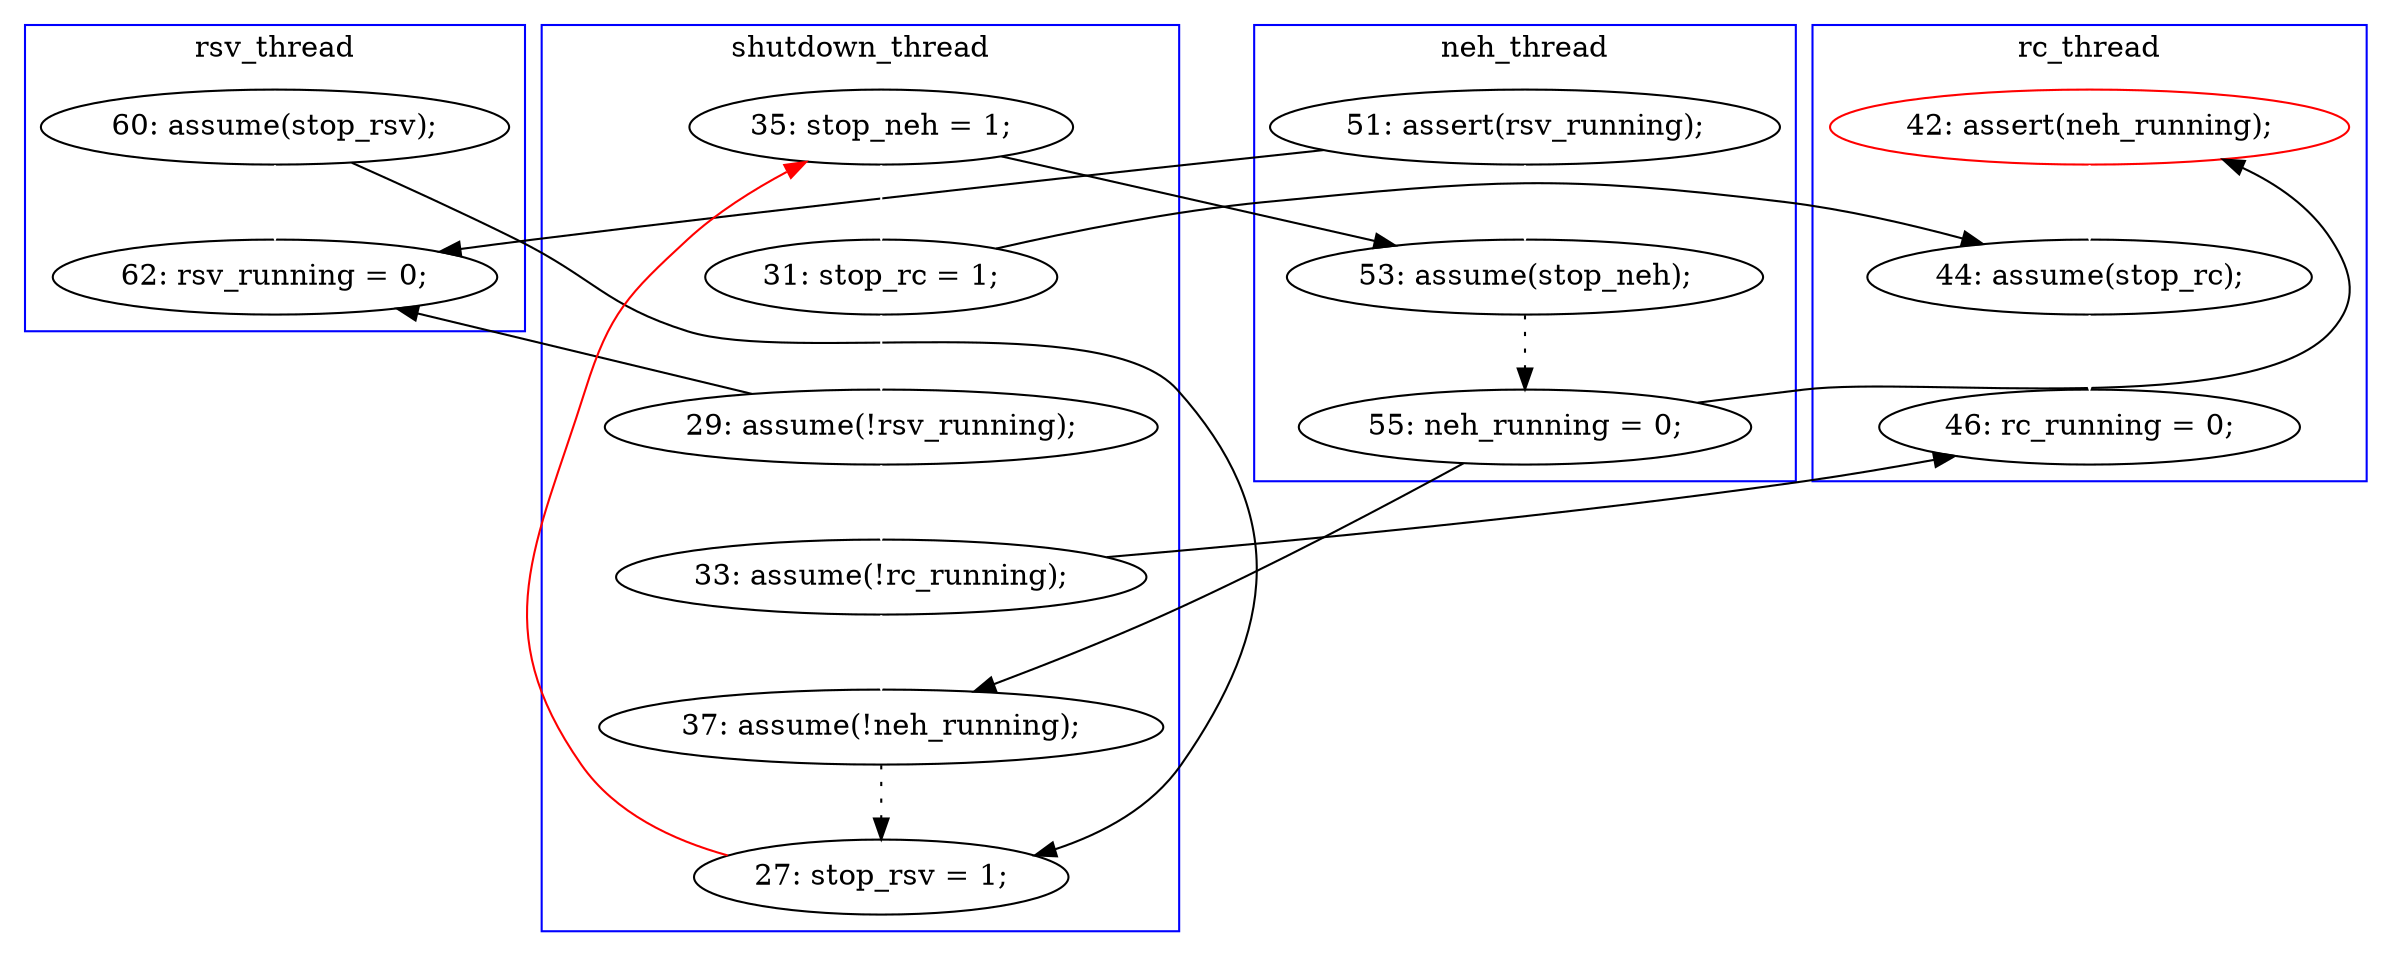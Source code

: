 digraph Counterexample {
	23 -> 26 [color = black, style = solid, constraint = false]
	22 -> 26 [color = white, style = solid]
	20 -> 21 [color = black, style = solid, constraint = false]
	24 -> 33 [color = black, style = solid, constraint = false]
	18 -> 19 [color = white, style = solid]
	19 -> 20 [color = black, style = dotted]
	24 -> 25 [color = white, style = solid]
	18 -> 26 [color = black, style = solid, constraint = false]
	27 -> 11 [color = red, style = solid, constraint = false]
	23 -> 24 [color = white, style = solid]
	31 -> 33 [color = white, style = solid]
	20 -> 25 [color = black, style = solid, constraint = false]
	14 -> 23 [color = white, style = solid]
	14 -> 31 [color = black, style = solid, constraint = false]
	21 -> 31 [color = white, style = solid]
	11 -> 14 [color = white, style = solid]
	25 -> 27 [color = black, style = dotted]
	11 -> 19 [color = black, style = solid, constraint = false]
	22 -> 27 [color = black, style = solid, constraint = false]
	subgraph cluster4 {
		label = rsv_thread
		color = blue
		22  [label = "60: assume(stop_rsv);"]
		26  [label = "62: rsv_running = 0;"]
	}
	subgraph cluster3 {
		label = neh_thread
		color = blue
		19  [label = "53: assume(stop_neh);"]
		20  [label = "55: neh_running = 0;"]
		18  [label = "51: assert(rsv_running);"]
	}
	subgraph cluster2 {
		label = rc_thread
		color = blue
		33  [label = "46: rc_running = 0;"]
		31  [label = "44: assume(stop_rc);"]
		21  [label = "42: assert(neh_running);", color = red]
	}
	subgraph cluster1 {
		label = shutdown_thread
		color = blue
		24  [label = "33: assume(!rc_running);"]
		14  [label = "31: stop_rc = 1;"]
		27  [label = "27: stop_rsv = 1;"]
		11  [label = "35: stop_neh = 1;"]
		25  [label = "37: assume(!neh_running);"]
		23  [label = "29: assume(!rsv_running);"]
	}
}